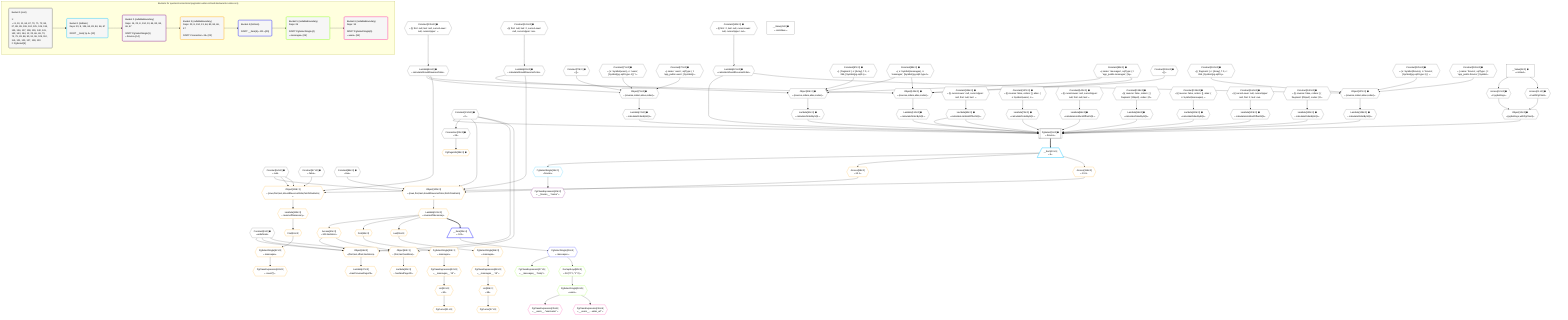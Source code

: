 %%{init: {'themeVariables': { 'fontSize': '12px'}}}%%
graph TD
    classDef path fill:#eee,stroke:#000,color:#000
    classDef plan fill:#fff,stroke-width:1px,color:#000
    classDef itemplan fill:#fff,stroke-width:2px,color:#000
    classDef unbatchedplan fill:#dff,stroke-width:1px,color:#000
    classDef sideeffectplan fill:#fcc,stroke-width:2px,color:#000
    classDef bucket fill:#f6f6f6,color:#000,stroke-width:2px,text-align:left


    %% plan dependencies
    PgSelect9[["PgSelect[9∈0] ➊<br />ᐸforumsᐳ"]]:::plan
    Object12{{"Object[12∈0] ➊<br />ᐸ{pgSettings,withPgClient}ᐳ"}}:::plan
    Constant134{{"Constant[134∈0] ➊<br />ᐸ2ᐳ"}}:::plan
    Lambda69{{"Lambda[69∈0] ➊<br />ᐸcalculateLimitAndOffsetSQLᐳ"}}:::plan
    Lambda74{{"Lambda[74∈0] ➊<br />ᐸcalculateOrderBySQLᐳ"}}:::plan
    Lambda79{{"Lambda[79∈0] ➊<br />ᐸcalculateOrderBySQLᐳ"}}:::plan
    Lambda86{{"Lambda[86∈0] ➊<br />ᐸcalculateLimitAndOffsetSQLᐳ"}}:::plan
    Lambda91{{"Lambda[91∈0] ➊<br />ᐸcalculateOrderBySQLᐳ"}}:::plan
    Lambda96{{"Lambda[96∈0] ➊<br />ᐸcalculateOrderBySQLᐳ"}}:::plan
    Lambda110{{"Lambda[110∈0] ➊<br />ᐸcalculateOrderBySQLᐳ"}}:::plan
    Lambda115{{"Lambda[115∈0] ➊<br />ᐸcalculateOrderBySQLᐳ"}}:::plan
    Lambda121{{"Lambda[121∈0] ➊<br />ᐸcalculateShouldReverseOrderᐳ"}}:::plan
    Lambda123{{"Lambda[123∈0] ➊<br />ᐸcalculateLimitAndOffsetSQLᐳ"}}:::plan
    Lambda128{{"Lambda[128∈0] ➊<br />ᐸcalculateOrderBySQLᐳ"}}:::plan
    Lambda133{{"Lambda[133∈0] ➊<br />ᐸcalculateOrderBySQLᐳ"}}:::plan
    Object12 & Constant134 & Lambda69 & Lambda74 & Lambda79 & Lambda86 & Lambda91 & Lambda96 & Lambda69 & Lambda110 & Lambda115 & Lambda121 & Lambda123 & Lambda128 & Lambda133 --> PgSelect9
    Object73{{"Object[73∈0] ➊<br />ᐸ{reverse,orders,alias,codec}ᐳ"}}:::plan
    Lambda66{{"Lambda[66∈0] ➊<br />ᐸcalculateShouldReverseOrderᐳ"}}:::plan
    Constant70{{"Constant[70∈0] ➊<br />ᐸ[]ᐳ"}}:::plan
    Constant71{{"Constant[71∈0] ➊<br />ᐸ{ s: Symbol(users), n: 'users', [Symbol(pg-sql2-type-1)]: 'Iᐳ"}}:::plan
    Constant72{{"Constant[72∈0] ➊<br />ᐸ{ name: 'users', sqlType: { t: 'app_public.users', [Symbol(pᐳ"}}:::plan
    Lambda66 & Constant70 & Constant71 & Constant72 --> Object73
    Object90{{"Object[90∈0] ➊<br />ᐸ{reverse,orders,alias,codec}ᐳ"}}:::plan
    Lambda83{{"Lambda[83∈0] ➊<br />ᐸcalculateShouldReverseOrderᐳ"}}:::plan
    Constant87{{"Constant[87∈0] ➊<br />ᐸ[ { fragment: { n: [Array], f: 0, c: 266, [Symbol(pg-sql2-tyᐳ"}}:::plan
    Constant88{{"Constant[88∈0] ➊<br />ᐸ{ s: Symbol(messages), n: 'messages', [Symbol(pg-sql2-type-1ᐳ"}}:::plan
    Constant89{{"Constant[89∈0] ➊<br />ᐸ{ name: 'messages', sqlType: { t: 'app_public.messages', [Syᐳ"}}:::plan
    Lambda83 & Constant87 & Constant88 & Constant89 --> Object90
    Object109{{"Object[109∈0] ➊<br />ᐸ{reverse,orders,alias,codec}ᐳ"}}:::plan
    Constant106{{"Constant[106∈0] ➊<br />ᐸ[]ᐳ"}}:::plan
    Lambda66 & Constant106 & Constant88 & Constant89 --> Object109
    Object127{{"Object[127∈0] ➊<br />ᐸ{reverse,orders,alias,codec}ᐳ"}}:::plan
    Constant124{{"Constant[124∈0] ➊<br />ᐸ[ { fragment: { n: [Array], f: 0, c: 266, [Symbol(pg-sql2-tyᐳ"}}:::plan
    Constant125{{"Constant[125∈0] ➊<br />ᐸ{ s: Symbol(forums), n: 'forums', [Symbol(pg-sql2-type-1)]: ᐳ"}}:::plan
    Constant126{{"Constant[126∈0] ➊<br />ᐸ{ name: 'forums', sqlType: { t: 'app_public.forums', [Symbolᐳ"}}:::plan
    Lambda121 & Constant124 & Constant125 & Constant126 --> Object127
    Access10{{"Access[10∈0] ➊<br />ᐸ2.pgSettingsᐳ"}}:::plan
    Access11{{"Access[11∈0] ➊<br />ᐸ2.withPgClientᐳ"}}:::plan
    Access10 & Access11 --> Object12
    __Value2["__Value[2∈0] ➊<br />ᐸcontextᐳ"]:::plan
    __Value2 --> Access10
    __Value2 --> Access11
    Connection23{{"Connection[23∈0] ➊<br />ᐸ19ᐳ"}}:::plan
    Constant134 --> Connection23
    Constant135{{"Constant[135∈0] ➊<br />ᐸ§{ first: null, last: null, cursorLower: null, cursorUpper: ᐳ"}}:::plan
    Constant135 --> Lambda66
    Constant136{{"Constant[136∈0] ➊<br />ᐸ§{ cursorLower: null, cursorUpper: null, first: null, last: ᐳ"}}:::plan
    Constant136 --> Lambda69
    Object73 --> Lambda74
    Constant137{{"Constant[137∈0] ➊<br />ᐸ§{ reverse: false, orders: [], alias: { s: Symbol(users), n:ᐳ"}}:::plan
    Constant137 --> Lambda79
    Constant141{{"Constant[141∈0] ➊<br />ᐸ§{ first: null, last: 2, cursorLower: null, cursorUpper: nulᐳ"}}:::plan
    Constant141 --> Lambda83
    Constant142{{"Constant[142∈0] ➊<br />ᐸ§{ cursorLower: null, cursorUpper: null, first: null, last: ᐳ"}}:::plan
    Constant142 --> Lambda86
    Object90 --> Lambda91
    Constant138{{"Constant[138∈0] ➊<br />ᐸ§{ reverse: false, orders: [ { fragment: [Object], codec: [Oᐳ"}}:::plan
    Constant138 --> Lambda96
    Object109 --> Lambda110
    Constant139{{"Constant[139∈0] ➊<br />ᐸ§{ reverse: false, orders: [], alias: { s: Symbol(messages),ᐳ"}}:::plan
    Constant139 --> Lambda115
    Constant143{{"Constant[143∈0] ➊<br />ᐸ§{ first: 2, last: null, cursorLower: null, cursorUpper: nulᐳ"}}:::plan
    Constant143 --> Lambda121
    Constant144{{"Constant[144∈0] ➊<br />ᐸ§{ cursorLower: null, cursorUpper: null, first: 2, last: nulᐳ"}}:::plan
    Constant144 --> Lambda123
    Object127 --> Lambda128
    Constant140{{"Constant[140∈0] ➊<br />ᐸ§{ reverse: false, orders: [ { fragment: [Object], codec: [Oᐳ"}}:::plan
    Constant140 --> Lambda133
    __Value4["__Value[4∈0] ➊<br />ᐸrootValueᐳ"]:::plan
    Constant8{{"Constant[8∈0] ➊<br />ᐸundefinedᐳ"}}:::plan
    Constant64{{"Constant[64∈0] ➊<br />ᐸnullᐳ"}}:::plan
    Constant67{{"Constant[67∈0] ➊<br />ᐸfalseᐳ"}}:::plan
    Constant84{{"Constant[84∈0] ➊<br />ᐸtrueᐳ"}}:::plan
    __Item13[/"__Item[13∈1]<br />ᐸ9ᐳ"\]:::itemplan
    PgSelect9 ==> __Item13
    PgSelectSingle14{{"PgSelectSingle[14∈1]<br />ᐸforumsᐳ"}}:::plan
    __Item13 --> PgSelectSingle14
    PgClassExpression15{{"PgClassExpression[15∈2]<br />ᐸ__forums__.”name”ᐳ"}}:::plan
    PgSelectSingle14 --> PgClassExpression15
    Object100{{"Object[100∈3]<br />ᐸ{rows,first,last,shouldReverseOrder,fetchOneExtra}ᐳ"}}:::plan
    Access98{{"Access[98∈3]<br />ᐸ13.1ᐳ"}}:::plan
    Access98 & Constant64 & Constant134 & Lambda83 & Constant84 --> Object100
    Object118{{"Object[118∈3]<br />ᐸ{rows,first,last,shouldReverseOrder,fetchOneExtra}ᐳ"}}:::plan
    Access116{{"Access[116∈3]<br />ᐸ13.2ᐳ"}}:::plan
    Access116 & Constant64 & Constant64 & Lambda66 & Constant67 --> Object118
    Object46{{"Object[46∈3]<br />ᐸ{first,last,offset,hasMore}ᐳ"}}:::plan
    Access41{{"Access[41∈3]<br />ᐸ101.hasMoreᐳ"}}:::plan
    Constant8 & Constant134 & Constant8 & Access41 --> Object46
    Object42{{"Object[42∈3]<br />ᐸ{first,last,hasMore}ᐳ"}}:::plan
    Constant8 & Constant134 & Access41 --> Object42
    PgPageInfo38{{"PgPageInfo[38∈3] ➊"}}:::plan
    Connection23 --> PgPageInfo38
    Lambda101{{"Lambda[101∈3]<br />ᐸreverseIfNecessaryᐳ"}}:::plan
    Lambda101 --> Access41
    Lambda43{{"Lambda[43∈3]<br />ᐸhasNextPageCbᐳ"}}:::plan
    Object42 --> Lambda43
    Lambda47{{"Lambda[47∈3]<br />ᐸhasPreviousPageCbᐳ"}}:::plan
    Object46 --> Lambda47
    First49{{"First[49∈3]"}}:::plan
    Lambda101 --> First49
    PgSelectSingle50{{"PgSelectSingle[50∈3]<br />ᐸmessagesᐳ"}}:::plan
    First49 --> PgSelectSingle50
    PgCursor51{{"PgCursor[51∈3]"}}:::plan
    List53{{"List[53∈3]<br />ᐸ52ᐳ"}}:::plan
    List53 --> PgCursor51
    PgClassExpression52{{"PgClassExpression[52∈3]<br />ᐸ__messages__.”id”ᐳ"}}:::plan
    PgSelectSingle50 --> PgClassExpression52
    PgClassExpression52 --> List53
    Last55{{"Last[55∈3]"}}:::plan
    Lambda101 --> Last55
    PgSelectSingle56{{"PgSelectSingle[56∈3]<br />ᐸmessagesᐳ"}}:::plan
    Last55 --> PgSelectSingle56
    PgCursor57{{"PgCursor[57∈3]"}}:::plan
    List59{{"List[59∈3]<br />ᐸ58ᐳ"}}:::plan
    List59 --> PgCursor57
    PgClassExpression58{{"PgClassExpression[58∈3]<br />ᐸ__messages__.”id”ᐳ"}}:::plan
    PgSelectSingle56 --> PgClassExpression58
    PgClassExpression58 --> List59
    First61{{"First[61∈3]"}}:::plan
    Lambda119{{"Lambda[119∈3]<br />ᐸreverseIfNecessaryᐳ"}}:::plan
    Lambda119 --> First61
    PgSelectSingle62{{"PgSelectSingle[62∈3]<br />ᐸmessagesᐳ"}}:::plan
    First61 --> PgSelectSingle62
    PgClassExpression63{{"PgClassExpression[63∈3]<br />ᐸcount(*)ᐳ"}}:::plan
    PgSelectSingle62 --> PgClassExpression63
    __Item13 --> Access98
    Object100 --> Lambda101
    __Item13 --> Access116
    Object118 --> Lambda119
    __Item25[/"__Item[25∈4]<br />ᐸ101ᐳ"\]:::itemplan
    Lambda101 ==> __Item25
    PgSelectSingle26{{"PgSelectSingle[26∈4]<br />ᐸmessagesᐳ"}}:::plan
    __Item25 --> PgSelectSingle26
    PgClassExpression27{{"PgClassExpression[27∈5]<br />ᐸ__messages__.”body”ᐳ"}}:::plan
    PgSelectSingle26 --> PgClassExpression27
    PgSelectSingle34{{"PgSelectSingle[34∈5]<br />ᐸusersᐳ"}}:::plan
    RemapKeys80{{"RemapKeys[80∈5]<br />ᐸ26:{”0”:1,”1”:2}ᐳ"}}:::plan
    RemapKeys80 --> PgSelectSingle34
    PgSelectSingle26 --> RemapKeys80
    PgClassExpression35{{"PgClassExpression[35∈6]<br />ᐸ__users__.”username”ᐳ"}}:::plan
    PgSelectSingle34 --> PgClassExpression35
    PgClassExpression36{{"PgClassExpression[36∈6]<br />ᐸ__users__....vatar_url”ᐳ"}}:::plan
    PgSelectSingle34 --> PgClassExpression36

    %% define steps

    subgraph "Buckets for queries/connections/pagination-when-inlined-backwards-nodes-only"
    Bucket0("Bucket 0 (root)<br /><br />1: <br />ᐳ: 8, 10, 11, 64, 67, 70, 71, 72, 84, 87, 88, 89, 106, 124, 125, 126, 134, 135, 136, 137, 138, 139, 140, 141, 142, 143, 144, 12, 23, 66, 69, 73, 74, 79, 83, 86, 90, 91, 96, 109, 110, 115, 121, 123, 127, 128, 133<br />2: PgSelect[9]"):::bucket
    classDef bucket0 stroke:#696969
    class Bucket0,__Value2,__Value4,Constant8,PgSelect9,Access10,Access11,Object12,Connection23,Constant64,Lambda66,Constant67,Lambda69,Constant70,Constant71,Constant72,Object73,Lambda74,Lambda79,Lambda83,Constant84,Lambda86,Constant87,Constant88,Constant89,Object90,Lambda91,Lambda96,Constant106,Object109,Lambda110,Lambda115,Lambda121,Lambda123,Constant124,Constant125,Constant126,Object127,Lambda128,Lambda133,Constant134,Constant135,Constant136,Constant137,Constant138,Constant139,Constant140,Constant141,Constant142,Constant143,Constant144 bucket0
    Bucket1("Bucket 1 (listItem)<br />Deps: 23, 8, 134, 64, 83, 84, 66, 67<br /><br />ROOT __Item{1}ᐸ9ᐳ[13]"):::bucket
    classDef bucket1 stroke:#00bfff
    class Bucket1,__Item13,PgSelectSingle14 bucket1
    Bucket2("Bucket 2 (nullableBoundary)<br />Deps: 14, 23, 8, 134, 13, 64, 83, 84, 66, 67<br /><br />ROOT PgSelectSingle{1}ᐸforumsᐳ[14]"):::bucket
    classDef bucket2 stroke:#7f007f
    class Bucket2,PgClassExpression15 bucket2
    Bucket3("Bucket 3 (nullableBoundary)<br />Deps: 23, 8, 134, 13, 64, 83, 84, 66, 67<br /><br />ROOT Connectionᐸ19ᐳ[23]"):::bucket
    classDef bucket3 stroke:#ffa500
    class Bucket3,PgPageInfo38,Access41,Object42,Lambda43,Object46,Lambda47,First49,PgSelectSingle50,PgCursor51,PgClassExpression52,List53,Last55,PgSelectSingle56,PgCursor57,PgClassExpression58,List59,First61,PgSelectSingle62,PgClassExpression63,Access98,Object100,Lambda101,Access116,Object118,Lambda119 bucket3
    Bucket4("Bucket 4 (listItem)<br /><br />ROOT __Item{4}ᐸ101ᐳ[25]"):::bucket
    classDef bucket4 stroke:#0000ff
    class Bucket4,__Item25,PgSelectSingle26 bucket4
    Bucket5("Bucket 5 (nullableBoundary)<br />Deps: 26<br /><br />ROOT PgSelectSingle{4}ᐸmessagesᐳ[26]"):::bucket
    classDef bucket5 stroke:#7fff00
    class Bucket5,PgClassExpression27,PgSelectSingle34,RemapKeys80 bucket5
    Bucket6("Bucket 6 (nullableBoundary)<br />Deps: 34<br /><br />ROOT PgSelectSingle{5}ᐸusersᐳ[34]"):::bucket
    classDef bucket6 stroke:#ff1493
    class Bucket6,PgClassExpression35,PgClassExpression36 bucket6
    Bucket0 --> Bucket1
    Bucket1 --> Bucket2
    Bucket2 --> Bucket3
    Bucket3 --> Bucket4
    Bucket4 --> Bucket5
    Bucket5 --> Bucket6
    end